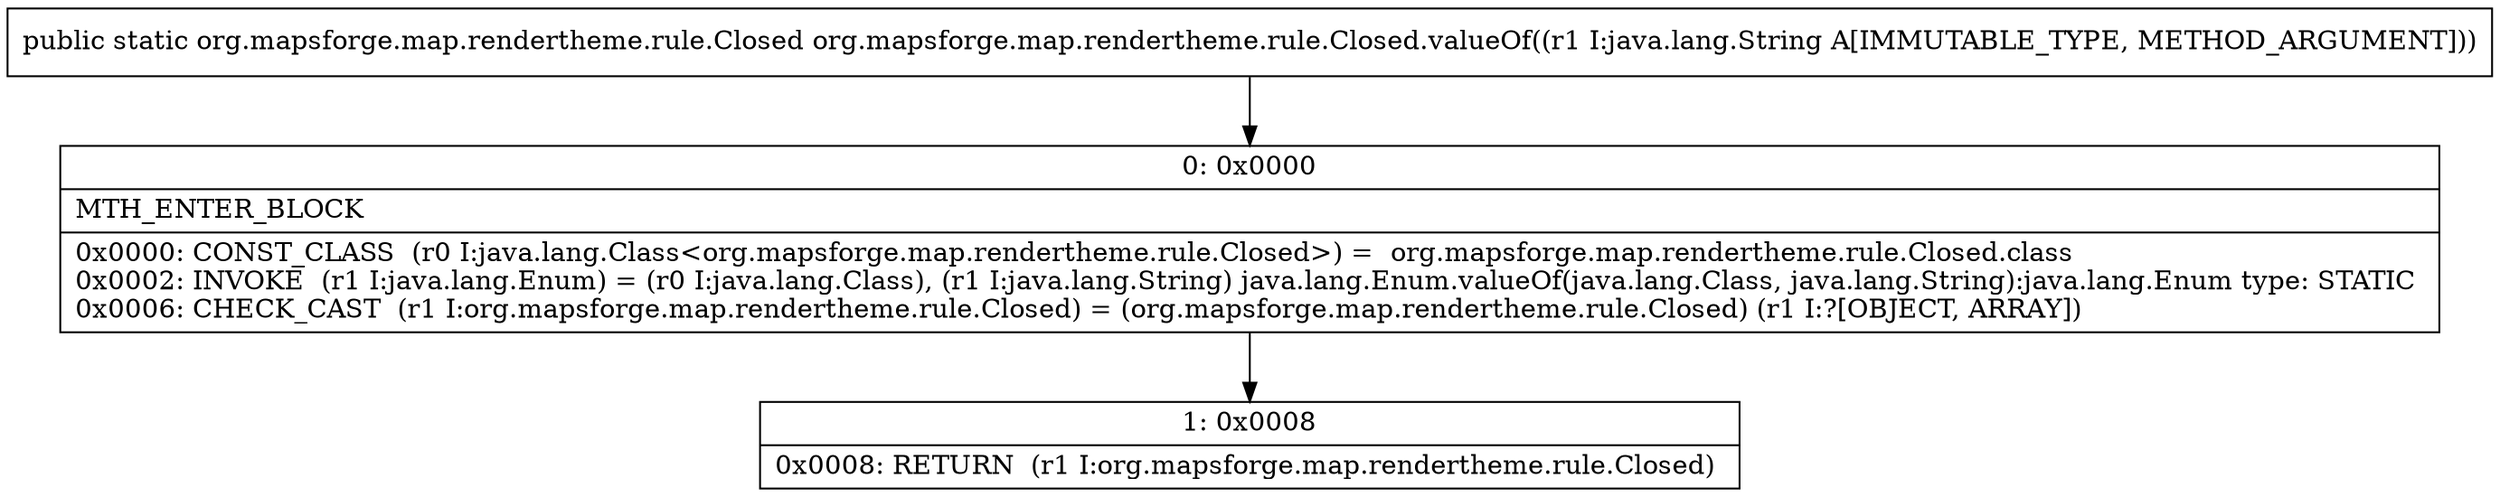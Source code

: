 digraph "CFG fororg.mapsforge.map.rendertheme.rule.Closed.valueOf(Ljava\/lang\/String;)Lorg\/mapsforge\/map\/rendertheme\/rule\/Closed;" {
Node_0 [shape=record,label="{0\:\ 0x0000|MTH_ENTER_BLOCK\l|0x0000: CONST_CLASS  (r0 I:java.lang.Class\<org.mapsforge.map.rendertheme.rule.Closed\>) =  org.mapsforge.map.rendertheme.rule.Closed.class \l0x0002: INVOKE  (r1 I:java.lang.Enum) = (r0 I:java.lang.Class), (r1 I:java.lang.String) java.lang.Enum.valueOf(java.lang.Class, java.lang.String):java.lang.Enum type: STATIC \l0x0006: CHECK_CAST  (r1 I:org.mapsforge.map.rendertheme.rule.Closed) = (org.mapsforge.map.rendertheme.rule.Closed) (r1 I:?[OBJECT, ARRAY]) \l}"];
Node_1 [shape=record,label="{1\:\ 0x0008|0x0008: RETURN  (r1 I:org.mapsforge.map.rendertheme.rule.Closed) \l}"];
MethodNode[shape=record,label="{public static org.mapsforge.map.rendertheme.rule.Closed org.mapsforge.map.rendertheme.rule.Closed.valueOf((r1 I:java.lang.String A[IMMUTABLE_TYPE, METHOD_ARGUMENT])) }"];
MethodNode -> Node_0;
Node_0 -> Node_1;
}

